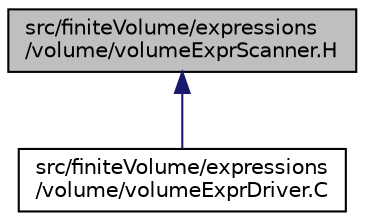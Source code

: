 digraph "src/finiteVolume/expressions/volume/volumeExprScanner.H"
{
  bgcolor="transparent";
  edge [fontname="Helvetica",fontsize="10",labelfontname="Helvetica",labelfontsize="10"];
  node [fontname="Helvetica",fontsize="10",shape=record];
  Node1 [label="src/finiteVolume/expressions\l/volume/volumeExprScanner.H",height=0.2,width=0.4,color="black", fillcolor="grey75", style="filled" fontcolor="black"];
  Node1 -> Node2 [dir="back",color="midnightblue",fontsize="10",style="solid",fontname="Helvetica"];
  Node2 [label="src/finiteVolume/expressions\l/volume/volumeExprDriver.C",height=0.2,width=0.4,color="black",URL="$volumeExprDriver_8C.html"];
}
